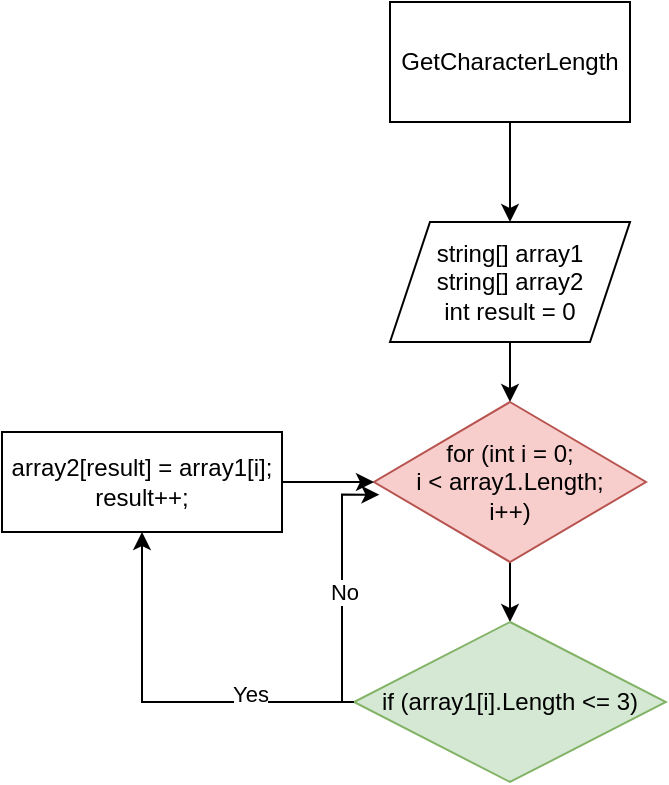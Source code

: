 <mxfile version="22.1.21" type="device">
  <diagram name="Страница — 1" id="RgdUBSA88awXL919eKBp">
    <mxGraphModel dx="1134" dy="678" grid="1" gridSize="10" guides="1" tooltips="1" connect="1" arrows="1" fold="1" page="1" pageScale="1" pageWidth="827" pageHeight="1169" math="0" shadow="0">
      <root>
        <mxCell id="0" />
        <mxCell id="1" parent="0" />
        <mxCell id="9DIFx_ebkTlLZ_afgtF5-5" style="edgeStyle=orthogonalEdgeStyle;rounded=0;orthogonalLoop=1;jettySize=auto;html=1;exitX=0.5;exitY=1;exitDx=0;exitDy=0;entryX=0.5;entryY=0;entryDx=0;entryDy=0;" edge="1" parent="1" source="9DIFx_ebkTlLZ_afgtF5-3" target="9DIFx_ebkTlLZ_afgtF5-4">
          <mxGeometry relative="1" as="geometry" />
        </mxCell>
        <mxCell id="9DIFx_ebkTlLZ_afgtF5-3" value="GetCharacterLength" style="rounded=0;whiteSpace=wrap;html=1;" vertex="1" parent="1">
          <mxGeometry x="354" y="60" width="120" height="60" as="geometry" />
        </mxCell>
        <mxCell id="9DIFx_ebkTlLZ_afgtF5-7" style="edgeStyle=orthogonalEdgeStyle;rounded=0;orthogonalLoop=1;jettySize=auto;html=1;exitX=0.5;exitY=1;exitDx=0;exitDy=0;entryX=0.5;entryY=0;entryDx=0;entryDy=0;" edge="1" parent="1" source="9DIFx_ebkTlLZ_afgtF5-4" target="9DIFx_ebkTlLZ_afgtF5-6">
          <mxGeometry relative="1" as="geometry" />
        </mxCell>
        <mxCell id="9DIFx_ebkTlLZ_afgtF5-4" value="string[] array1&lt;br&gt;string[] array2&lt;br&gt;int result = 0" style="shape=parallelogram;perimeter=parallelogramPerimeter;whiteSpace=wrap;html=1;fixedSize=1;" vertex="1" parent="1">
          <mxGeometry x="354" y="170" width="120" height="60" as="geometry" />
        </mxCell>
        <mxCell id="9DIFx_ebkTlLZ_afgtF5-9" style="edgeStyle=orthogonalEdgeStyle;rounded=0;orthogonalLoop=1;jettySize=auto;html=1;exitX=0.5;exitY=1;exitDx=0;exitDy=0;entryX=0.5;entryY=0;entryDx=0;entryDy=0;" edge="1" parent="1" source="9DIFx_ebkTlLZ_afgtF5-6" target="9DIFx_ebkTlLZ_afgtF5-8">
          <mxGeometry relative="1" as="geometry" />
        </mxCell>
        <mxCell id="9DIFx_ebkTlLZ_afgtF5-6" value="for (int i = 0; &lt;br&gt;i &amp;lt; array1.Length;&lt;br&gt;i++)" style="rhombus;whiteSpace=wrap;html=1;fillColor=#f8cecc;strokeColor=#b85450;" vertex="1" parent="1">
          <mxGeometry x="346" y="260" width="136" height="80" as="geometry" />
        </mxCell>
        <mxCell id="9DIFx_ebkTlLZ_afgtF5-11" style="edgeStyle=orthogonalEdgeStyle;rounded=0;orthogonalLoop=1;jettySize=auto;html=1;exitX=0;exitY=0.5;exitDx=0;exitDy=0;entryX=0.5;entryY=1;entryDx=0;entryDy=0;" edge="1" parent="1" source="9DIFx_ebkTlLZ_afgtF5-8" target="9DIFx_ebkTlLZ_afgtF5-10">
          <mxGeometry relative="1" as="geometry" />
        </mxCell>
        <mxCell id="9DIFx_ebkTlLZ_afgtF5-12" value="Yes" style="edgeLabel;html=1;align=center;verticalAlign=middle;resizable=0;points=[];" vertex="1" connectable="0" parent="9DIFx_ebkTlLZ_afgtF5-11">
          <mxGeometry x="-0.448" y="-4" relative="1" as="geometry">
            <mxPoint as="offset" />
          </mxGeometry>
        </mxCell>
        <mxCell id="9DIFx_ebkTlLZ_afgtF5-8" value="if (array1[i].Length &amp;lt;= 3)" style="rhombus;whiteSpace=wrap;html=1;fillColor=#d5e8d4;strokeColor=#82b366;" vertex="1" parent="1">
          <mxGeometry x="336" y="370" width="156" height="80" as="geometry" />
        </mxCell>
        <mxCell id="9DIFx_ebkTlLZ_afgtF5-13" style="edgeStyle=orthogonalEdgeStyle;rounded=0;orthogonalLoop=1;jettySize=auto;html=1;entryX=0;entryY=0.5;entryDx=0;entryDy=0;" edge="1" parent="1" source="9DIFx_ebkTlLZ_afgtF5-10" target="9DIFx_ebkTlLZ_afgtF5-6">
          <mxGeometry relative="1" as="geometry" />
        </mxCell>
        <mxCell id="9DIFx_ebkTlLZ_afgtF5-10" value="array2[result] = array1[i];&lt;br&gt;result++;" style="rounded=0;whiteSpace=wrap;html=1;" vertex="1" parent="1">
          <mxGeometry x="160" y="275" width="140" height="50" as="geometry" />
        </mxCell>
        <mxCell id="9DIFx_ebkTlLZ_afgtF5-15" style="edgeStyle=orthogonalEdgeStyle;rounded=0;orthogonalLoop=1;jettySize=auto;html=1;exitX=0;exitY=0.5;exitDx=0;exitDy=0;entryX=0.02;entryY=0.579;entryDx=0;entryDy=0;entryPerimeter=0;" edge="1" parent="1" source="9DIFx_ebkTlLZ_afgtF5-8" target="9DIFx_ebkTlLZ_afgtF5-6">
          <mxGeometry relative="1" as="geometry">
            <Array as="points">
              <mxPoint x="330" y="410" />
              <mxPoint x="330" y="306" />
            </Array>
          </mxGeometry>
        </mxCell>
        <mxCell id="9DIFx_ebkTlLZ_afgtF5-16" value="No" style="edgeLabel;html=1;align=center;verticalAlign=middle;resizable=0;points=[];" vertex="1" connectable="0" parent="9DIFx_ebkTlLZ_afgtF5-15">
          <mxGeometry x="-0.052" y="-1" relative="1" as="geometry">
            <mxPoint as="offset" />
          </mxGeometry>
        </mxCell>
      </root>
    </mxGraphModel>
  </diagram>
</mxfile>
